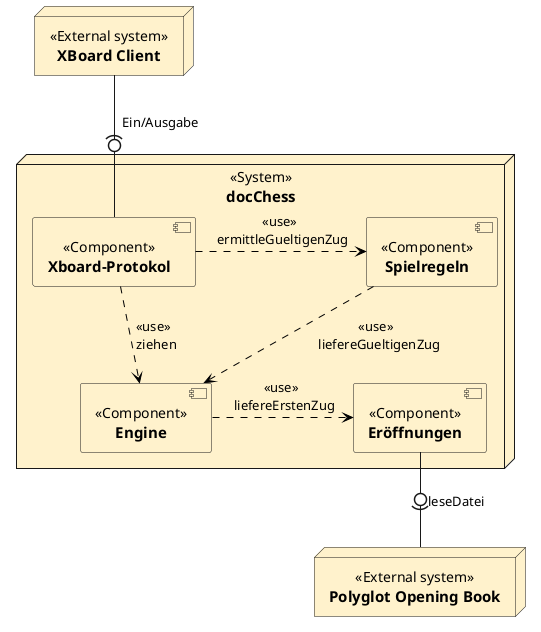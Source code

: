 @startuml DocChess structure
'left to right direction

skinparam {
    node {
        FontStyle normal
    }
    component {
        FontStyle normal
    }
}

node "===docChess" << System >> as d #fff2cc{
    [===Xboard-Protokol] <<Component>> as xp #fff2cc
    [===Spielregeln] <<Component>> as sr #fff2cc
    [===Engine] <<Component>> as en #fff2cc
    [===Eröffnungen] <<Component>> as er #fff2cc
}
node "===XBoard Client" << External system >> as x #fff2cc
node "===Polyglot Opening Book" << External system >> as p #fff2cc

'kann auch ohne r angezeigt werden, die Hierachie ist klarer
xp --> en  #black;line.dashed;:<<use>> \n ziehen
xp -r-> sr  #black;line.dashed;:<<use>> \n ermittleGueltigenZug
sr --> en  #black;line.dashed;:<<use>> \n liefereGueltigenZug
en -r-> er  #black;line.dashed;:<<use>> \n liefereErstenZug
x -(0- xp: Ein/Ausgabe
er -0)- p: leseDatei

@enduml